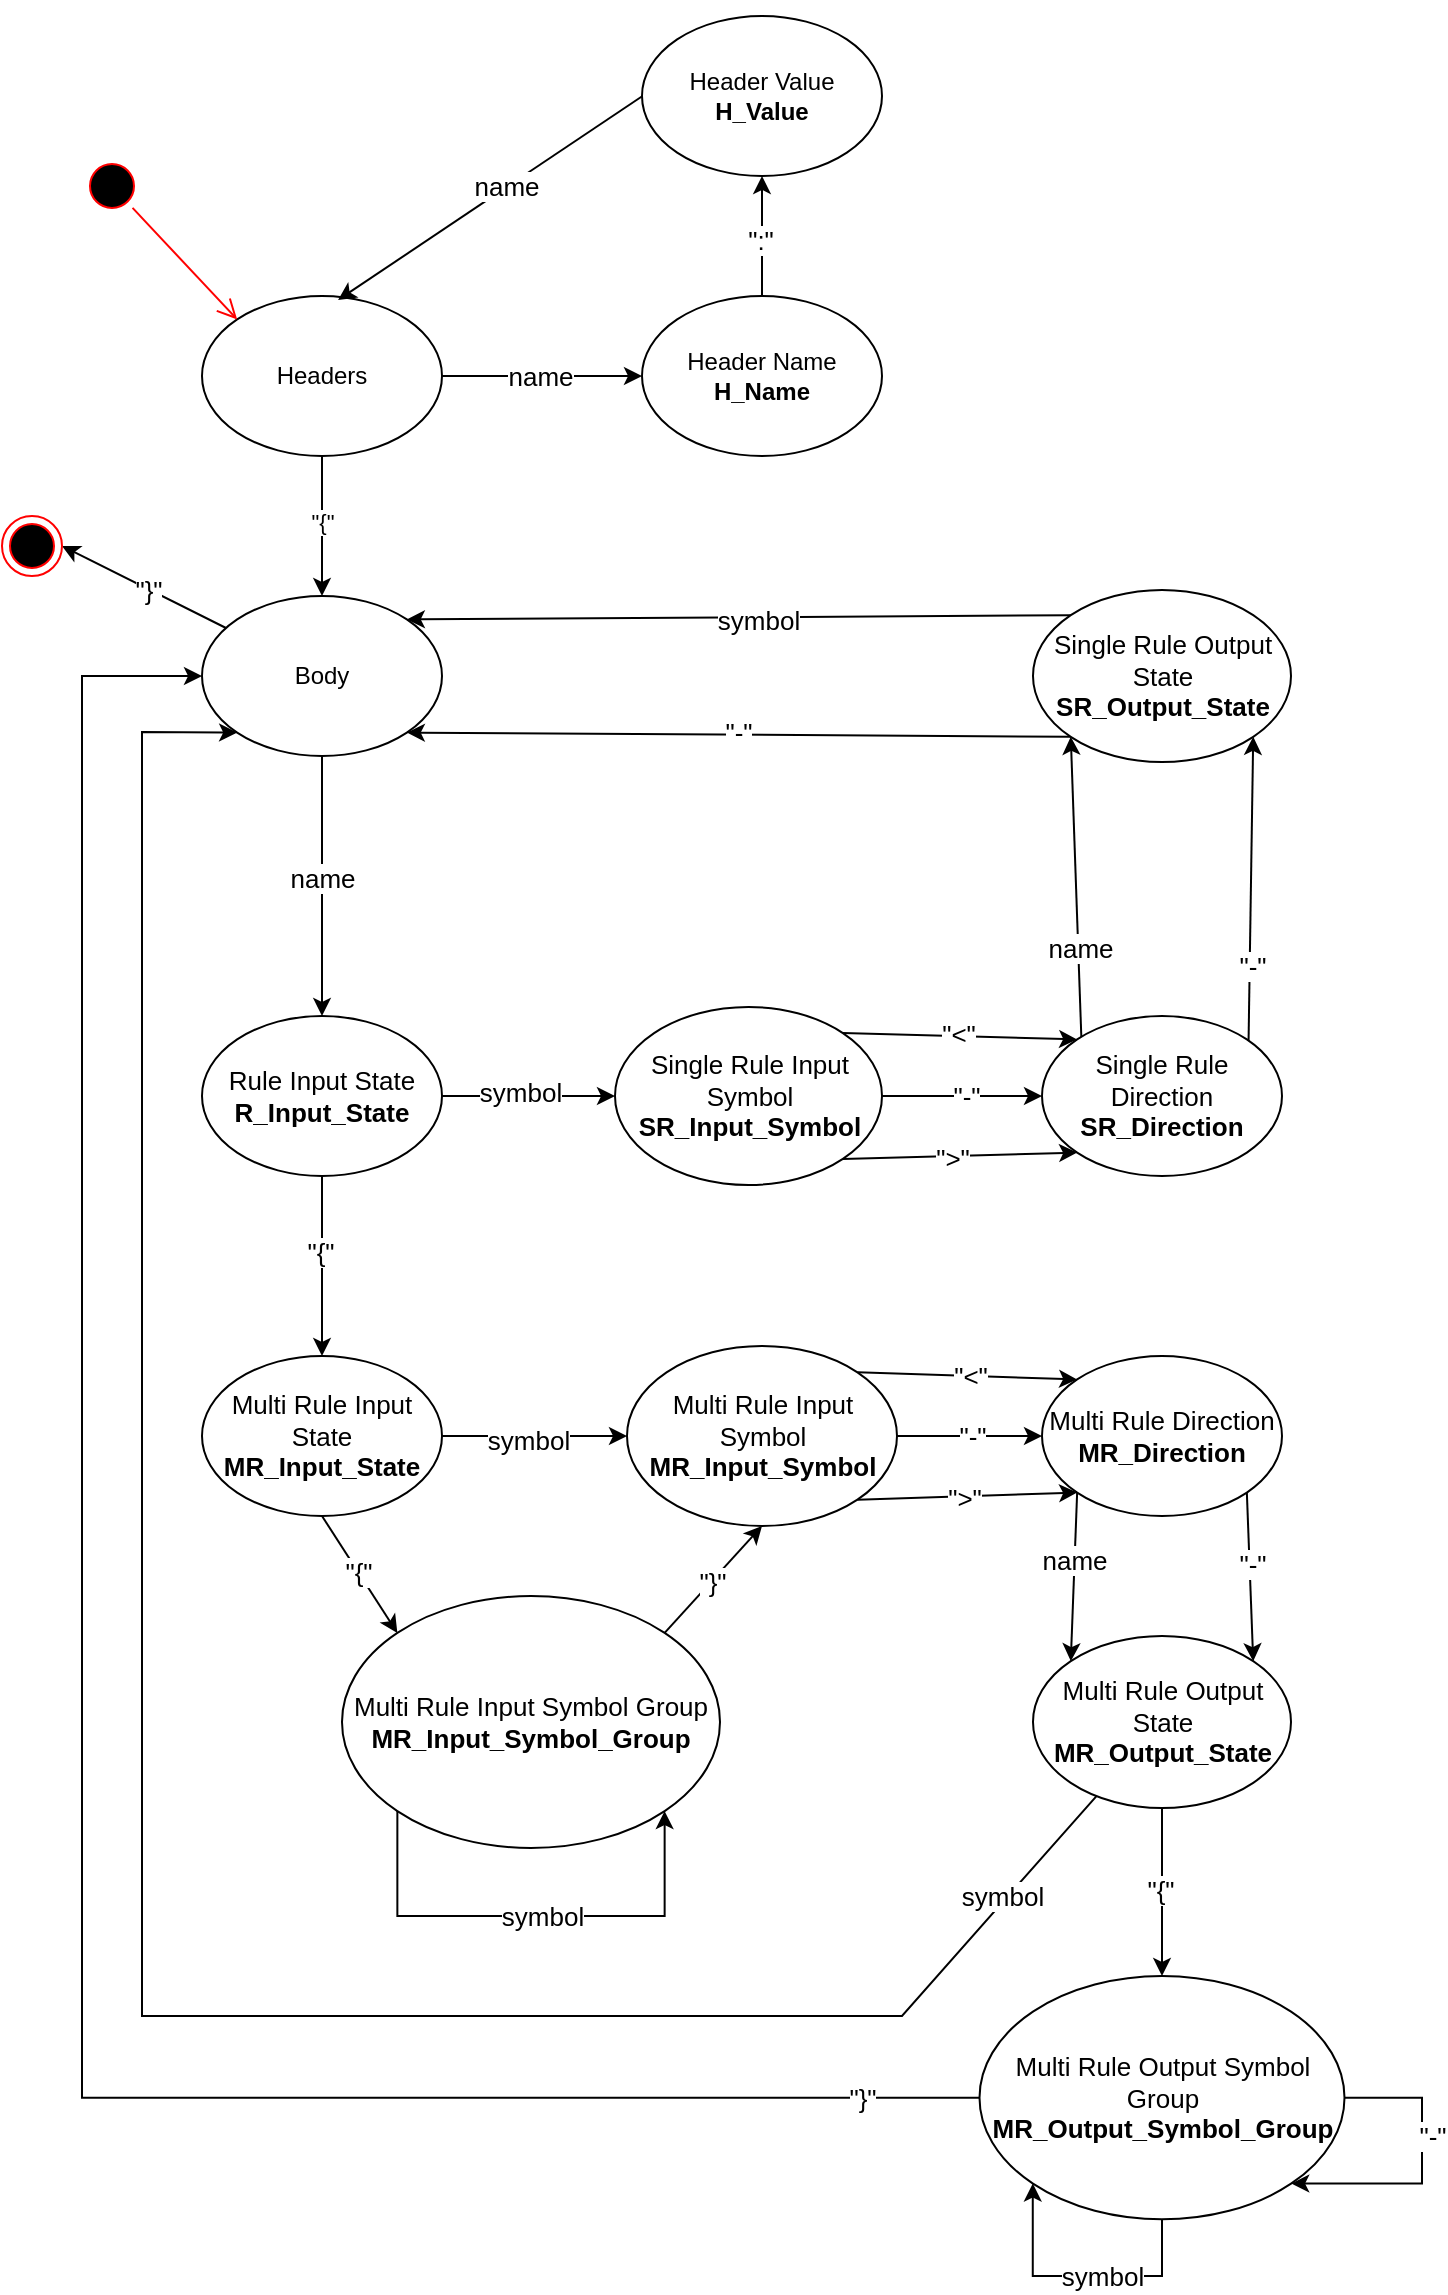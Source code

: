<mxfile version="15.5.0" type="device"><diagram id="MCCm6NjzoaG56WmaYdiX" name="tm_syntax"><mxGraphModel dx="1186" dy="795" grid="1" gridSize="10" guides="1" tooltips="1" connect="1" arrows="1" fold="1" page="1" pageScale="1" pageWidth="827" pageHeight="1169" math="0" shadow="0"><root><mxCell id="0"/><mxCell id="1" parent="0"/><mxCell id="UeXLXID4S93ES8Mc02-X-4" style="edgeStyle=orthogonalEdgeStyle;rounded=0;orthogonalLoop=1;jettySize=auto;html=1;entryX=0;entryY=0.5;entryDx=0;entryDy=0;" parent="1" source="UeXLXID4S93ES8Mc02-X-2" target="UeXLXID4S93ES8Mc02-X-3" edge="1"><mxGeometry relative="1" as="geometry"/></mxCell><mxCell id="UeXLXID4S93ES8Mc02-X-5" value="name" style="edgeLabel;html=1;align=center;verticalAlign=middle;resizable=0;points=[];fontSize=13;" parent="UeXLXID4S93ES8Mc02-X-4" vertex="1" connectable="0"><mxGeometry x="-0.025" relative="1" as="geometry"><mxPoint as="offset"/></mxGeometry></mxCell><mxCell id="UeXLXID4S93ES8Mc02-X-11" style="edgeStyle=none;rounded=0;orthogonalLoop=1;jettySize=auto;html=1;entryX=0.5;entryY=0;entryDx=0;entryDy=0;" parent="1" source="UeXLXID4S93ES8Mc02-X-2" target="UeXLXID4S93ES8Mc02-X-10" edge="1"><mxGeometry relative="1" as="geometry"/></mxCell><mxCell id="UeXLXID4S93ES8Mc02-X-12" value="&quot;{&quot;" style="edgeLabel;html=1;align=center;verticalAlign=middle;resizable=0;points=[];" parent="UeXLXID4S93ES8Mc02-X-11" vertex="1" connectable="0"><mxGeometry x="-0.367" y="1" relative="1" as="geometry"><mxPoint x="-1" y="11" as="offset"/></mxGeometry></mxCell><mxCell id="UeXLXID4S93ES8Mc02-X-2" value="Headers" style="ellipse;whiteSpace=wrap;html=1;" parent="1" vertex="1"><mxGeometry x="120" y="160" width="120" height="80" as="geometry"/></mxCell><mxCell id="UeXLXID4S93ES8Mc02-X-7" style="edgeStyle=orthogonalEdgeStyle;rounded=0;orthogonalLoop=1;jettySize=auto;html=1;entryX=0.5;entryY=1;entryDx=0;entryDy=0;" parent="1" source="UeXLXID4S93ES8Mc02-X-3" target="UeXLXID4S93ES8Mc02-X-6" edge="1"><mxGeometry relative="1" as="geometry"/></mxCell><mxCell id="UeXLXID4S93ES8Mc02-X-8" value="&quot;:&quot;" style="edgeLabel;html=1;align=center;verticalAlign=middle;resizable=0;points=[];fontSize=13;" parent="UeXLXID4S93ES8Mc02-X-7" vertex="1" connectable="0"><mxGeometry x="-0.057" y="1" relative="1" as="geometry"><mxPoint as="offset"/></mxGeometry></mxCell><mxCell id="UeXLXID4S93ES8Mc02-X-3" value="Header Name&lt;br&gt;&lt;b&gt;H_Name&lt;/b&gt;" style="ellipse;whiteSpace=wrap;html=1;" parent="1" vertex="1"><mxGeometry x="340" y="160" width="120" height="80" as="geometry"/></mxCell><mxCell id="UeXLXID4S93ES8Mc02-X-9" style="rounded=0;orthogonalLoop=1;jettySize=auto;html=1;entryX=0.567;entryY=0.025;entryDx=0;entryDy=0;entryPerimeter=0;exitX=0.5;exitY=0;exitDx=0;exitDy=0;" parent="1" source="UeXLXID4S93ES8Mc02-X-6" target="UeXLXID4S93ES8Mc02-X-2" edge="1"><mxGeometry relative="1" as="geometry"/></mxCell><mxCell id="UeXLXID4S93ES8Mc02-X-20" value="name" style="edgeLabel;html=1;align=center;verticalAlign=middle;resizable=0;points=[];fontSize=13;" parent="UeXLXID4S93ES8Mc02-X-9" vertex="1" connectable="0"><mxGeometry x="0.204" y="-1" relative="1" as="geometry"><mxPoint as="offset"/></mxGeometry></mxCell><mxCell id="UeXLXID4S93ES8Mc02-X-6" value="Header Value&lt;br&gt;&lt;b&gt;H_Value&lt;/b&gt;" style="ellipse;whiteSpace=wrap;html=1;" parent="1" vertex="1"><mxGeometry x="340" y="20" width="120" height="80" as="geometry"/></mxCell><mxCell id="UeXLXID4S93ES8Mc02-X-17" style="edgeStyle=none;rounded=0;orthogonalLoop=1;jettySize=auto;html=1;entryX=1;entryY=0.5;entryDx=0;entryDy=0;" parent="1" source="UeXLXID4S93ES8Mc02-X-10" target="UeXLXID4S93ES8Mc02-X-14" edge="1"><mxGeometry relative="1" as="geometry"/></mxCell><mxCell id="UeXLXID4S93ES8Mc02-X-18" value="&quot;}&quot;" style="edgeLabel;html=1;align=center;verticalAlign=middle;resizable=0;points=[];fontSize=13;" parent="UeXLXID4S93ES8Mc02-X-17" vertex="1" connectable="0"><mxGeometry x="-0.067" y="1" relative="1" as="geometry"><mxPoint y="-1" as="offset"/></mxGeometry></mxCell><mxCell id="UeXLXID4S93ES8Mc02-X-21" style="edgeStyle=none;rounded=0;orthogonalLoop=1;jettySize=auto;html=1;entryX=0.5;entryY=0;entryDx=0;entryDy=0;fontSize=13;" parent="1" source="UeXLXID4S93ES8Mc02-X-10" target="UeXLXID4S93ES8Mc02-X-19" edge="1"><mxGeometry relative="1" as="geometry"/></mxCell><mxCell id="UeXLXID4S93ES8Mc02-X-22" value="name" style="edgeLabel;html=1;align=center;verticalAlign=middle;resizable=0;points=[];fontSize=13;" parent="UeXLXID4S93ES8Mc02-X-21" vertex="1" connectable="0"><mxGeometry x="-0.06" relative="1" as="geometry"><mxPoint as="offset"/></mxGeometry></mxCell><mxCell id="UeXLXID4S93ES8Mc02-X-10" value="Body" style="ellipse;whiteSpace=wrap;html=1;" parent="1" vertex="1"><mxGeometry x="120" y="310" width="120" height="80" as="geometry"/></mxCell><mxCell id="UeXLXID4S93ES8Mc02-X-14" value="" style="ellipse;html=1;shape=endState;fillColor=#000000;strokeColor=#ff0000;" parent="1" vertex="1"><mxGeometry x="20" y="270" width="30" height="30" as="geometry"/></mxCell><mxCell id="UeXLXID4S93ES8Mc02-X-15" value="" style="ellipse;html=1;shape=startState;fillColor=#000000;strokeColor=#ff0000;" parent="1" vertex="1"><mxGeometry x="60" y="90" width="30" height="30" as="geometry"/></mxCell><mxCell id="UeXLXID4S93ES8Mc02-X-16" value="" style="html=1;verticalAlign=bottom;endArrow=open;endSize=8;strokeColor=#ff0000;entryX=0;entryY=0;entryDx=0;entryDy=0;" parent="1" source="UeXLXID4S93ES8Mc02-X-15" target="UeXLXID4S93ES8Mc02-X-2" edge="1"><mxGeometry relative="1" as="geometry"><mxPoint x="75" y="180" as="targetPoint"/></mxGeometry></mxCell><mxCell id="UeXLXID4S93ES8Mc02-X-24" style="edgeStyle=none;rounded=0;orthogonalLoop=1;jettySize=auto;html=1;entryX=0;entryY=0.5;entryDx=0;entryDy=0;fontSize=13;" parent="1" source="UeXLXID4S93ES8Mc02-X-19" target="UeXLXID4S93ES8Mc02-X-23" edge="1"><mxGeometry relative="1" as="geometry"/></mxCell><mxCell id="UeXLXID4S93ES8Mc02-X-25" value="symbol" style="edgeLabel;html=1;align=center;verticalAlign=middle;resizable=0;points=[];fontSize=13;" parent="UeXLXID4S93ES8Mc02-X-24" vertex="1" connectable="0"><mxGeometry x="-0.111" y="2" relative="1" as="geometry"><mxPoint as="offset"/></mxGeometry></mxCell><mxCell id="UeXLXID4S93ES8Mc02-X-48" style="edgeStyle=none;rounded=0;orthogonalLoop=1;jettySize=auto;html=1;exitX=0.5;exitY=1;exitDx=0;exitDy=0;entryX=0.5;entryY=0;entryDx=0;entryDy=0;fontSize=13;" parent="1" source="UeXLXID4S93ES8Mc02-X-19" target="UeXLXID4S93ES8Mc02-X-47" edge="1"><mxGeometry relative="1" as="geometry"/></mxCell><mxCell id="UeXLXID4S93ES8Mc02-X-49" value="&quot;{&quot;" style="edgeLabel;html=1;align=center;verticalAlign=middle;resizable=0;points=[];fontSize=13;" parent="UeXLXID4S93ES8Mc02-X-48" vertex="1" connectable="0"><mxGeometry x="-0.156" y="-1" relative="1" as="geometry"><mxPoint as="offset"/></mxGeometry></mxCell><mxCell id="UeXLXID4S93ES8Mc02-X-19" value="Rule Input State&lt;br&gt;&lt;b&gt;R_Input_State&lt;/b&gt;" style="ellipse;whiteSpace=wrap;html=1;fontSize=13;" parent="1" vertex="1"><mxGeometry x="120" y="520" width="120" height="80" as="geometry"/></mxCell><mxCell id="UeXLXID4S93ES8Mc02-X-27" style="edgeStyle=none;rounded=0;orthogonalLoop=1;jettySize=auto;html=1;fontSize=13;exitX=1;exitY=1;exitDx=0;exitDy=0;entryX=0;entryY=1;entryDx=0;entryDy=0;" parent="1" source="UeXLXID4S93ES8Mc02-X-23" target="UeXLXID4S93ES8Mc02-X-26" edge="1"><mxGeometry relative="1" as="geometry"><mxPoint x="450" y="620" as="sourcePoint"/><mxPoint x="540" y="610" as="targetPoint"/></mxGeometry></mxCell><mxCell id="UeXLXID4S93ES8Mc02-X-28" value="&quot;&amp;gt;&quot;" style="edgeLabel;html=1;align=center;verticalAlign=middle;resizable=0;points=[];fontSize=13;" parent="UeXLXID4S93ES8Mc02-X-27" vertex="1" connectable="0"><mxGeometry x="-0.067" y="-1" relative="1" as="geometry"><mxPoint as="offset"/></mxGeometry></mxCell><mxCell id="MT7Z8iCNsNjJ9x-ksXI3-1" style="rounded=0;orthogonalLoop=1;jettySize=auto;html=1;exitX=1;exitY=0;exitDx=0;exitDy=0;entryX=0;entryY=0;entryDx=0;entryDy=0;" edge="1" parent="1" source="UeXLXID4S93ES8Mc02-X-23" target="UeXLXID4S93ES8Mc02-X-26"><mxGeometry relative="1" as="geometry"><mxPoint x="460" y="630" as="sourcePoint"/><mxPoint x="540" y="610" as="targetPoint"/></mxGeometry></mxCell><mxCell id="MT7Z8iCNsNjJ9x-ksXI3-2" value="&quot;&amp;lt;&quot;" style="edgeLabel;html=1;align=center;verticalAlign=middle;resizable=0;points=[];fontSize=13;" vertex="1" connectable="0" parent="MT7Z8iCNsNjJ9x-ksXI3-1"><mxGeometry x="-0.025" y="1" relative="1" as="geometry"><mxPoint as="offset"/></mxGeometry></mxCell><mxCell id="MT7Z8iCNsNjJ9x-ksXI3-3" style="rounded=0;orthogonalLoop=1;jettySize=auto;html=1;exitX=1;exitY=0.5;exitDx=0;exitDy=0;entryX=0;entryY=0.5;entryDx=0;entryDy=0;fontSize=13;" edge="1" parent="1" source="UeXLXID4S93ES8Mc02-X-23" target="UeXLXID4S93ES8Mc02-X-26"><mxGeometry relative="1" as="geometry"/></mxCell><mxCell id="MT7Z8iCNsNjJ9x-ksXI3-4" value="&quot;-&quot;" style="edgeLabel;html=1;align=center;verticalAlign=middle;resizable=0;points=[];fontSize=13;" vertex="1" connectable="0" parent="MT7Z8iCNsNjJ9x-ksXI3-3"><mxGeometry x="0.034" relative="1" as="geometry"><mxPoint as="offset"/></mxGeometry></mxCell><mxCell id="UeXLXID4S93ES8Mc02-X-23" value="Single Rule Input Symbol&lt;br&gt;&lt;b&gt;SR_Input_Symbol&lt;/b&gt;" style="ellipse;whiteSpace=wrap;html=1;fontSize=13;" parent="1" vertex="1"><mxGeometry x="326.5" y="515.5" width="133.5" height="89" as="geometry"/></mxCell><mxCell id="UeXLXID4S93ES8Mc02-X-30" style="edgeStyle=none;rounded=0;orthogonalLoop=1;jettySize=auto;html=1;entryX=0;entryY=1;entryDx=0;entryDy=0;fontSize=13;" parent="1" target="UeXLXID4S93ES8Mc02-X-29" edge="1"><mxGeometry relative="1" as="geometry"><mxPoint x="560" y="540" as="sourcePoint"/></mxGeometry></mxCell><mxCell id="UeXLXID4S93ES8Mc02-X-33" value="name" style="edgeLabel;html=1;align=center;verticalAlign=middle;resizable=0;points=[];fontSize=13;" parent="UeXLXID4S93ES8Mc02-X-30" vertex="1" connectable="0"><mxGeometry x="-0.095" y="-1" relative="1" as="geometry"><mxPoint y="18" as="offset"/></mxGeometry></mxCell><mxCell id="UeXLXID4S93ES8Mc02-X-31" style="edgeStyle=none;rounded=0;orthogonalLoop=1;jettySize=auto;html=1;exitX=1;exitY=1;exitDx=0;exitDy=0;entryX=1;entryY=1;entryDx=0;entryDy=0;fontSize=13;" parent="1" source="UeXLXID4S93ES8Mc02-X-26" target="UeXLXID4S93ES8Mc02-X-29" edge="1"><mxGeometry relative="1" as="geometry"/></mxCell><mxCell id="UeXLXID4S93ES8Mc02-X-32" value="&quot;-&quot;" style="edgeLabel;html=1;align=center;verticalAlign=middle;resizable=0;points=[];fontSize=13;" parent="UeXLXID4S93ES8Mc02-X-31" vertex="1" connectable="0"><mxGeometry x="-0.1" relative="1" as="geometry"><mxPoint x="1" as="offset"/></mxGeometry></mxCell><mxCell id="UeXLXID4S93ES8Mc02-X-26" value="Single Rule Direction&lt;br&gt;&lt;b&gt;SR_Direction&lt;/b&gt;" style="ellipse;whiteSpace=wrap;html=1;fontSize=13;" parent="1" vertex="1"><mxGeometry x="540" y="520" width="120" height="80" as="geometry"/></mxCell><mxCell id="UeXLXID4S93ES8Mc02-X-35" style="edgeStyle=none;rounded=0;orthogonalLoop=1;jettySize=auto;html=1;exitX=0;exitY=1;exitDx=0;exitDy=0;entryX=1;entryY=1;entryDx=0;entryDy=0;fontSize=13;" parent="1" source="UeXLXID4S93ES8Mc02-X-29" target="UeXLXID4S93ES8Mc02-X-10" edge="1"><mxGeometry relative="1" as="geometry"/></mxCell><mxCell id="UeXLXID4S93ES8Mc02-X-36" value="&quot;-&quot;" style="edgeLabel;html=1;align=center;verticalAlign=middle;resizable=0;points=[];fontSize=13;" parent="UeXLXID4S93ES8Mc02-X-35" vertex="1" connectable="0"><mxGeometry x="0.006" y="-2" relative="1" as="geometry"><mxPoint as="offset"/></mxGeometry></mxCell><mxCell id="UeXLXID4S93ES8Mc02-X-38" style="edgeStyle=none;rounded=0;orthogonalLoop=1;jettySize=auto;html=1;exitX=0;exitY=0;exitDx=0;exitDy=0;fontSize=13;entryX=1;entryY=0;entryDx=0;entryDy=0;" parent="1" source="UeXLXID4S93ES8Mc02-X-29" target="UeXLXID4S93ES8Mc02-X-10" edge="1"><mxGeometry relative="1" as="geometry"><mxPoint x="600" y="330" as="targetPoint"/></mxGeometry></mxCell><mxCell id="UeXLXID4S93ES8Mc02-X-39" value="symbol" style="edgeLabel;html=1;align=center;verticalAlign=middle;resizable=0;points=[];fontSize=13;" parent="UeXLXID4S93ES8Mc02-X-38" vertex="1" connectable="0"><mxGeometry x="-0.057" y="1" relative="1" as="geometry"><mxPoint as="offset"/></mxGeometry></mxCell><mxCell id="UeXLXID4S93ES8Mc02-X-29" value="Single Rule Output State&lt;br&gt;&lt;b&gt;SR_Output_State&lt;/b&gt;" style="ellipse;whiteSpace=wrap;html=1;fontSize=13;shadow=0;" parent="1" vertex="1"><mxGeometry x="535.5" y="307" width="129" height="86" as="geometry"/></mxCell><mxCell id="UeXLXID4S93ES8Mc02-X-51" style="edgeStyle=none;rounded=0;orthogonalLoop=1;jettySize=auto;html=1;entryX=0;entryY=0.5;entryDx=0;entryDy=0;fontSize=13;" parent="1" source="UeXLXID4S93ES8Mc02-X-47" target="UeXLXID4S93ES8Mc02-X-50" edge="1"><mxGeometry relative="1" as="geometry"/></mxCell><mxCell id="UeXLXID4S93ES8Mc02-X-52" value="symbol" style="edgeLabel;html=1;align=center;verticalAlign=middle;resizable=0;points=[];fontSize=13;" parent="UeXLXID4S93ES8Mc02-X-51" vertex="1" connectable="0"><mxGeometry x="-0.075" y="-2" relative="1" as="geometry"><mxPoint as="offset"/></mxGeometry></mxCell><mxCell id="UeXLXID4S93ES8Mc02-X-54" style="edgeStyle=none;rounded=0;orthogonalLoop=1;jettySize=auto;html=1;exitX=0.5;exitY=1;exitDx=0;exitDy=0;fontSize=13;entryX=0;entryY=0;entryDx=0;entryDy=0;" parent="1" source="UeXLXID4S93ES8Mc02-X-47" target="UeXLXID4S93ES8Mc02-X-53" edge="1"><mxGeometry relative="1" as="geometry"><mxPoint x="210" y="850" as="targetPoint"/></mxGeometry></mxCell><mxCell id="UeXLXID4S93ES8Mc02-X-57" value="&quot;{&quot;" style="edgeLabel;html=1;align=center;verticalAlign=middle;resizable=0;points=[];fontSize=13;" parent="UeXLXID4S93ES8Mc02-X-54" vertex="1" connectable="0"><mxGeometry x="-0.036" y="-1" relative="1" as="geometry"><mxPoint y="-1" as="offset"/></mxGeometry></mxCell><mxCell id="UeXLXID4S93ES8Mc02-X-47" value="Multi Rule Input State&lt;br&gt;&lt;b&gt;MR_Input_State&lt;/b&gt;" style="ellipse;whiteSpace=wrap;html=1;fontSize=13;" parent="1" vertex="1"><mxGeometry x="120" y="690" width="120" height="80" as="geometry"/></mxCell><mxCell id="MT7Z8iCNsNjJ9x-ksXI3-7" style="edgeStyle=none;rounded=0;orthogonalLoop=1;jettySize=auto;html=1;exitX=1;exitY=1;exitDx=0;exitDy=0;entryX=0;entryY=1;entryDx=0;entryDy=0;fontSize=13;" edge="1" parent="1" source="UeXLXID4S93ES8Mc02-X-50" target="UeXLXID4S93ES8Mc02-X-62"><mxGeometry relative="1" as="geometry"/></mxCell><mxCell id="MT7Z8iCNsNjJ9x-ksXI3-8" value="&quot;&amp;gt;&quot;" style="edgeLabel;html=1;align=center;verticalAlign=middle;resizable=0;points=[];fontSize=13;" vertex="1" connectable="0" parent="MT7Z8iCNsNjJ9x-ksXI3-7"><mxGeometry x="-0.029" y="-1" relative="1" as="geometry"><mxPoint as="offset"/></mxGeometry></mxCell><mxCell id="MT7Z8iCNsNjJ9x-ksXI3-9" style="edgeStyle=none;rounded=0;orthogonalLoop=1;jettySize=auto;html=1;exitX=1;exitY=0;exitDx=0;exitDy=0;entryX=0;entryY=0;entryDx=0;entryDy=0;fontSize=13;" edge="1" parent="1" source="UeXLXID4S93ES8Mc02-X-50" target="UeXLXID4S93ES8Mc02-X-62"><mxGeometry relative="1" as="geometry"/></mxCell><mxCell id="MT7Z8iCNsNjJ9x-ksXI3-10" value="&quot;&amp;lt;&quot;" style="edgeLabel;html=1;align=center;verticalAlign=middle;resizable=0;points=[];fontSize=13;" vertex="1" connectable="0" parent="MT7Z8iCNsNjJ9x-ksXI3-9"><mxGeometry x="0.032" relative="1" as="geometry"><mxPoint as="offset"/></mxGeometry></mxCell><mxCell id="MT7Z8iCNsNjJ9x-ksXI3-11" style="edgeStyle=none;rounded=0;orthogonalLoop=1;jettySize=auto;html=1;exitX=1;exitY=0.5;exitDx=0;exitDy=0;entryX=0;entryY=0.5;entryDx=0;entryDy=0;fontSize=13;" edge="1" parent="1" source="UeXLXID4S93ES8Mc02-X-50" target="UeXLXID4S93ES8Mc02-X-62"><mxGeometry relative="1" as="geometry"/></mxCell><mxCell id="MT7Z8iCNsNjJ9x-ksXI3-12" value="&quot;-&quot;" style="edgeLabel;html=1;align=center;verticalAlign=middle;resizable=0;points=[];fontSize=13;" vertex="1" connectable="0" parent="MT7Z8iCNsNjJ9x-ksXI3-11"><mxGeometry x="0.018" relative="1" as="geometry"><mxPoint as="offset"/></mxGeometry></mxCell><mxCell id="UeXLXID4S93ES8Mc02-X-50" value="Multi Rule Input Symbol&lt;br&gt;&lt;b&gt;MR_Input_Symbol&lt;/b&gt;" style="ellipse;whiteSpace=wrap;html=1;fontSize=13;" parent="1" vertex="1"><mxGeometry x="332.5" y="685" width="135" height="90" as="geometry"/></mxCell><mxCell id="UeXLXID4S93ES8Mc02-X-60" style="edgeStyle=none;rounded=0;orthogonalLoop=1;jettySize=auto;html=1;entryX=0.5;entryY=1;entryDx=0;entryDy=0;fontSize=13;exitX=1;exitY=0;exitDx=0;exitDy=0;" parent="1" source="UeXLXID4S93ES8Mc02-X-53" target="UeXLXID4S93ES8Mc02-X-50" edge="1"><mxGeometry relative="1" as="geometry"/></mxCell><mxCell id="UeXLXID4S93ES8Mc02-X-61" value="&quot;}&quot;" style="edgeLabel;html=1;align=center;verticalAlign=middle;resizable=0;points=[];fontSize=13;" parent="UeXLXID4S93ES8Mc02-X-60" vertex="1" connectable="0"><mxGeometry x="-0.05" relative="1" as="geometry"><mxPoint as="offset"/></mxGeometry></mxCell><mxCell id="UeXLXID4S93ES8Mc02-X-53" value="Multi Rule Input Symbol Group&lt;br&gt;&lt;b&gt;MR_Input_Symbol_Group&lt;/b&gt;" style="ellipse;whiteSpace=wrap;html=1;fontSize=13;" parent="1" vertex="1"><mxGeometry x="190" y="810" width="189" height="126" as="geometry"/></mxCell><mxCell id="UeXLXID4S93ES8Mc02-X-55" style="edgeStyle=elbowEdgeStyle;rounded=0;orthogonalLoop=1;jettySize=auto;html=1;exitX=0;exitY=1;exitDx=0;exitDy=0;entryX=1;entryY=1;entryDx=0;entryDy=0;fontSize=13;" parent="1" source="UeXLXID4S93ES8Mc02-X-53" target="UeXLXID4S93ES8Mc02-X-53" edge="1"><mxGeometry relative="1" as="geometry"><Array as="points"><mxPoint x="290" y="970"/></Array></mxGeometry></mxCell><mxCell id="UeXLXID4S93ES8Mc02-X-58" value="symbol" style="edgeLabel;html=1;align=center;verticalAlign=middle;resizable=0;points=[];fontSize=13;" parent="UeXLXID4S93ES8Mc02-X-55" vertex="1" connectable="0"><mxGeometry x="-0.46" y="2" relative="1" as="geometry"><mxPoint x="60" y="2" as="offset"/></mxGeometry></mxCell><mxCell id="UeXLXID4S93ES8Mc02-X-65" style="edgeStyle=none;rounded=0;orthogonalLoop=1;jettySize=auto;html=1;exitX=0;exitY=1;exitDx=0;exitDy=0;entryX=0;entryY=0;entryDx=0;entryDy=0;fontSize=13;" parent="1" source="UeXLXID4S93ES8Mc02-X-62" target="UeXLXID4S93ES8Mc02-X-64" edge="1"><mxGeometry relative="1" as="geometry"/></mxCell><mxCell id="UeXLXID4S93ES8Mc02-X-67" value="name" style="edgeLabel;html=1;align=center;verticalAlign=middle;resizable=0;points=[];fontSize=13;" parent="UeXLXID4S93ES8Mc02-X-65" vertex="1" connectable="0"><mxGeometry x="-0.191" y="-1" relative="1" as="geometry"><mxPoint as="offset"/></mxGeometry></mxCell><mxCell id="UeXLXID4S93ES8Mc02-X-66" style="edgeStyle=none;rounded=0;orthogonalLoop=1;jettySize=auto;html=1;exitX=1;exitY=1;exitDx=0;exitDy=0;entryX=1;entryY=0;entryDx=0;entryDy=0;fontSize=13;" parent="1" source="UeXLXID4S93ES8Mc02-X-62" target="UeXLXID4S93ES8Mc02-X-64" edge="1"><mxGeometry relative="1" as="geometry"/></mxCell><mxCell id="UeXLXID4S93ES8Mc02-X-68" value="&quot;-&quot;" style="edgeLabel;html=1;align=center;verticalAlign=middle;resizable=0;points=[];fontSize=13;" parent="UeXLXID4S93ES8Mc02-X-66" vertex="1" connectable="0"><mxGeometry x="-0.163" y="1" relative="1" as="geometry"><mxPoint as="offset"/></mxGeometry></mxCell><mxCell id="UeXLXID4S93ES8Mc02-X-62" value="Multi Rule Direction&lt;br&gt;&lt;b&gt;MR_Direction&lt;/b&gt;" style="ellipse;whiteSpace=wrap;html=1;shadow=0;fontSize=13;" parent="1" vertex="1"><mxGeometry x="540" y="690" width="120" height="80" as="geometry"/></mxCell><mxCell id="UeXLXID4S93ES8Mc02-X-70" style="edgeStyle=none;rounded=0;orthogonalLoop=1;jettySize=auto;html=1;entryX=0;entryY=1;entryDx=0;entryDy=0;fontSize=13;" parent="1" source="UeXLXID4S93ES8Mc02-X-64" target="UeXLXID4S93ES8Mc02-X-10" edge="1"><mxGeometry relative="1" as="geometry"><mxPoint x="284.5" y="1013.17" as="targetPoint"/><Array as="points"><mxPoint x="470" y="1020"/><mxPoint x="90" y="1020"/><mxPoint x="90" y="378"/></Array></mxGeometry></mxCell><mxCell id="UeXLXID4S93ES8Mc02-X-71" value="symbol" style="edgeLabel;html=1;align=center;verticalAlign=middle;resizable=0;points=[];fontSize=13;" parent="UeXLXID4S93ES8Mc02-X-70" vertex="1" connectable="0"><mxGeometry x="-0.188" relative="1" as="geometry"><mxPoint x="397" y="-60" as="offset"/></mxGeometry></mxCell><mxCell id="UeXLXID4S93ES8Mc02-X-73" style="edgeStyle=none;rounded=0;orthogonalLoop=1;jettySize=auto;html=1;exitX=0.5;exitY=1;exitDx=0;exitDy=0;fontSize=13;entryX=0.5;entryY=0;entryDx=0;entryDy=0;" parent="1" source="UeXLXID4S93ES8Mc02-X-64" target="UeXLXID4S93ES8Mc02-X-72" edge="1"><mxGeometry relative="1" as="geometry"><mxPoint x="573" y="1000" as="targetPoint"/></mxGeometry></mxCell><mxCell id="UeXLXID4S93ES8Mc02-X-74" value="&quot;{&quot;" style="edgeLabel;html=1;align=center;verticalAlign=middle;resizable=0;points=[];fontSize=13;" parent="UeXLXID4S93ES8Mc02-X-73" vertex="1" connectable="0"><mxGeometry x="-0.03" y="-1" relative="1" as="geometry"><mxPoint as="offset"/></mxGeometry></mxCell><mxCell id="UeXLXID4S93ES8Mc02-X-64" value="Multi Rule Output State&lt;br&gt;&lt;b&gt;MR_Output_State&lt;/b&gt;" style="ellipse;whiteSpace=wrap;html=1;shadow=0;fontSize=13;" parent="1" vertex="1"><mxGeometry x="535.5" y="830" width="129" height="86" as="geometry"/></mxCell><mxCell id="UeXLXID4S93ES8Mc02-X-81" style="edgeStyle=elbowEdgeStyle;rounded=0;orthogonalLoop=1;jettySize=auto;html=1;entryX=0;entryY=0.5;entryDx=0;entryDy=0;fontSize=13;elbow=vertical;exitX=0;exitY=0.5;exitDx=0;exitDy=0;" parent="1" source="UeXLXID4S93ES8Mc02-X-72" target="UeXLXID4S93ES8Mc02-X-10" edge="1"><mxGeometry relative="1" as="geometry"><mxPoint x="356.0" y="1060.835" as="targetPoint"/><Array as="points"><mxPoint x="60" y="1050"/></Array></mxGeometry></mxCell><mxCell id="UeXLXID4S93ES8Mc02-X-82" value="&quot;}&quot;" style="edgeLabel;html=1;align=center;verticalAlign=middle;resizable=0;points=[];fontSize=13;" parent="UeXLXID4S93ES8Mc02-X-81" vertex="1" connectable="0"><mxGeometry x="-0.088" relative="1" as="geometry"><mxPoint x="390" y="107" as="offset"/></mxGeometry></mxCell><mxCell id="UeXLXID4S93ES8Mc02-X-72" value="Multi Rule Output Symbol Group&lt;br&gt;&lt;b&gt;MR_Output_Symbol_Group&lt;/b&gt;" style="ellipse;whiteSpace=wrap;html=1;shadow=0;fontSize=13;" parent="1" vertex="1"><mxGeometry x="508.75" y="1000" width="182.5" height="121.67" as="geometry"/></mxCell><mxCell id="UeXLXID4S93ES8Mc02-X-77" style="edgeStyle=elbowEdgeStyle;rounded=0;orthogonalLoop=1;jettySize=auto;html=1;exitX=0.5;exitY=1;exitDx=0;exitDy=0;fontSize=13;elbow=horizontal;entryX=0;entryY=1;entryDx=0;entryDy=0;" parent="1" source="UeXLXID4S93ES8Mc02-X-72" target="UeXLXID4S93ES8Mc02-X-72" edge="1"><mxGeometry relative="1" as="geometry"><mxPoint x="690" y="1040" as="targetPoint"/><Array as="points"><mxPoint x="560" y="1150"/></Array></mxGeometry></mxCell><mxCell id="UeXLXID4S93ES8Mc02-X-78" value="symbol" style="edgeLabel;html=1;align=center;verticalAlign=middle;resizable=0;points=[];fontSize=13;" parent="UeXLXID4S93ES8Mc02-X-77" vertex="1" connectable="0"><mxGeometry x="-0.612" y="-3" relative="1" as="geometry"><mxPoint x="-27" y="1" as="offset"/></mxGeometry></mxCell><mxCell id="UeXLXID4S93ES8Mc02-X-79" style="edgeStyle=elbowEdgeStyle;rounded=0;orthogonalLoop=1;jettySize=auto;html=1;exitX=1;exitY=0.5;exitDx=0;exitDy=0;entryX=1;entryY=1;entryDx=0;entryDy=0;fontSize=13;" parent="1" source="UeXLXID4S93ES8Mc02-X-72" target="UeXLXID4S93ES8Mc02-X-72" edge="1"><mxGeometry relative="1" as="geometry"><Array as="points"><mxPoint x="730" y="1080"/></Array></mxGeometry></mxCell><mxCell id="UeXLXID4S93ES8Mc02-X-80" value="&quot;-&quot;" style="edgeLabel;html=1;align=center;verticalAlign=middle;resizable=0;points=[];fontSize=13;" parent="UeXLXID4S93ES8Mc02-X-79" vertex="1" connectable="0"><mxGeometry x="-0.65" y="-1" relative="1" as="geometry"><mxPoint x="18" y="18" as="offset"/></mxGeometry></mxCell></root></mxGraphModel></diagram></mxfile>